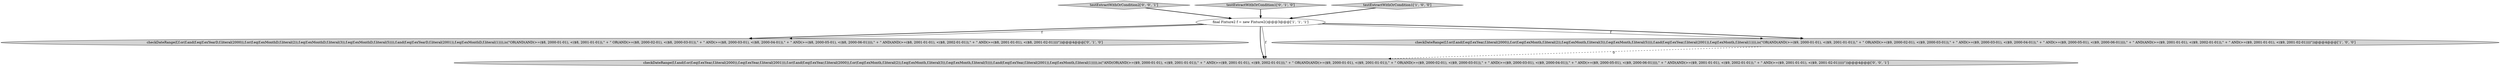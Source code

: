 digraph {
4 [style = filled, label = "checkDateRange(f,f.or(f.and(f.eq(f.exYearD,f.literal(2000)),f.or(f.eq(f.exMonthD,f.literal(2)),f.eq(f.exMonthD,f.literal(3)),f.eq(f.exMonthD,f.literal(5)))),f.and(f.eq(f.exYearD,f.literal(2001)),f.eq(f.exMonthD,f.literal(1)))),is(\"OR(AND(AND(>=($8, 2000-01-01), <($8, 2001-01-01)),\" + \" OR(AND(>=($8, 2000-02-01), <($8, 2000-03-01)),\" + \" AND(>=($8, 2000-03-01), <($8, 2000-04-01)),\" + \" AND(>=($8, 2000-05-01), <($8, 2000-06-01)))),\" + \" AND(AND(>=($8, 2001-01-01), <($8, 2002-01-01)),\" + \" AND(>=($8, 2001-01-01), <($8, 2001-02-01))))\"))@@@4@@@['0', '1', '0']", fillcolor = lightgray, shape = ellipse image = "AAA0AAABBB2BBB"];
5 [style = filled, label = "checkDateRange(f,f.and(f.or(f.eq(f.exYear,f.literal(2000)),f.eq(f.exYear,f.literal(2001))),f.or(f.and(f.eq(f.exYear,f.literal(2000)),f.or(f.eq(f.exMonth,f.literal(2)),f.eq(f.exMonth,f.literal(3)),f.eq(f.exMonth,f.literal(5)))),f.and(f.eq(f.exYear,f.literal(2001)),f.eq(f.exMonth,f.literal(1))))),is(\"AND(OR(AND(>=($9, 2000-01-01), <($9, 2001-01-01)),\" + \" AND(>=($9, 2001-01-01), <($9, 2002-01-01))),\" + \" OR(AND(AND(>=($9, 2000-01-01), <($9, 2001-01-01)),\" + \" OR(AND(>=($9, 2000-02-01), <($9, 2000-03-01)),\" + \" AND(>=($9, 2000-03-01), <($9, 2000-04-01)),\" + \" AND(>=($9, 2000-05-01), <($9, 2000-06-01)))),\" + \" AND(AND(>=($9, 2001-01-01), <($9, 2002-01-01)),\" + \" AND(>=($9, 2001-01-01), <($9, 2001-02-01)))))\"))@@@4@@@['0', '0', '1']", fillcolor = lightgray, shape = ellipse image = "AAA0AAABBB3BBB"];
6 [style = filled, label = "testExtractWithOrCondition2['0', '0', '1']", fillcolor = lightgray, shape = diamond image = "AAA0AAABBB3BBB"];
0 [style = filled, label = "checkDateRange(f,f.or(f.and(f.eq(f.exYear,f.literal(2000)),f.or(f.eq(f.exMonth,f.literal(2)),f.eq(f.exMonth,f.literal(3)),f.eq(f.exMonth,f.literal(5)))),f.and(f.eq(f.exYear,f.literal(2001)),f.eq(f.exMonth,f.literal(1)))),is(\"OR(AND(AND(>=($9, 2000-01-01), <($9, 2001-01-01)),\" + \" OR(AND(>=($9, 2000-02-01), <($9, 2000-03-01)),\" + \" AND(>=($9, 2000-03-01), <($9, 2000-04-01)),\" + \" AND(>=($9, 2000-05-01), <($9, 2000-06-01)))),\" + \" AND(AND(>=($9, 2001-01-01), <($9, 2002-01-01)),\" + \" AND(>=($9, 2001-01-01), <($9, 2001-02-01))))\"))@@@4@@@['1', '0', '0']", fillcolor = lightgray, shape = ellipse image = "AAA0AAABBB1BBB"];
3 [style = filled, label = "testExtractWithOrCondition1['0', '1', '0']", fillcolor = lightgray, shape = diamond image = "AAA0AAABBB2BBB"];
1 [style = filled, label = "final Fixture2 f = new Fixture2()@@@3@@@['1', '1', '1']", fillcolor = white, shape = ellipse image = "AAA0AAABBB1BBB"];
2 [style = filled, label = "testExtractWithOrCondition1['1', '0', '0']", fillcolor = lightgray, shape = diamond image = "AAA0AAABBB1BBB"];
1->5 [style = bold, label=""];
6->1 [style = bold, label=""];
1->4 [style = bold, label=""];
1->5 [style = solid, label="f"];
1->0 [style = solid, label="f"];
1->0 [style = bold, label=""];
3->1 [style = bold, label=""];
0->5 [style = dashed, label="0"];
1->4 [style = solid, label="f"];
2->1 [style = bold, label=""];
}

